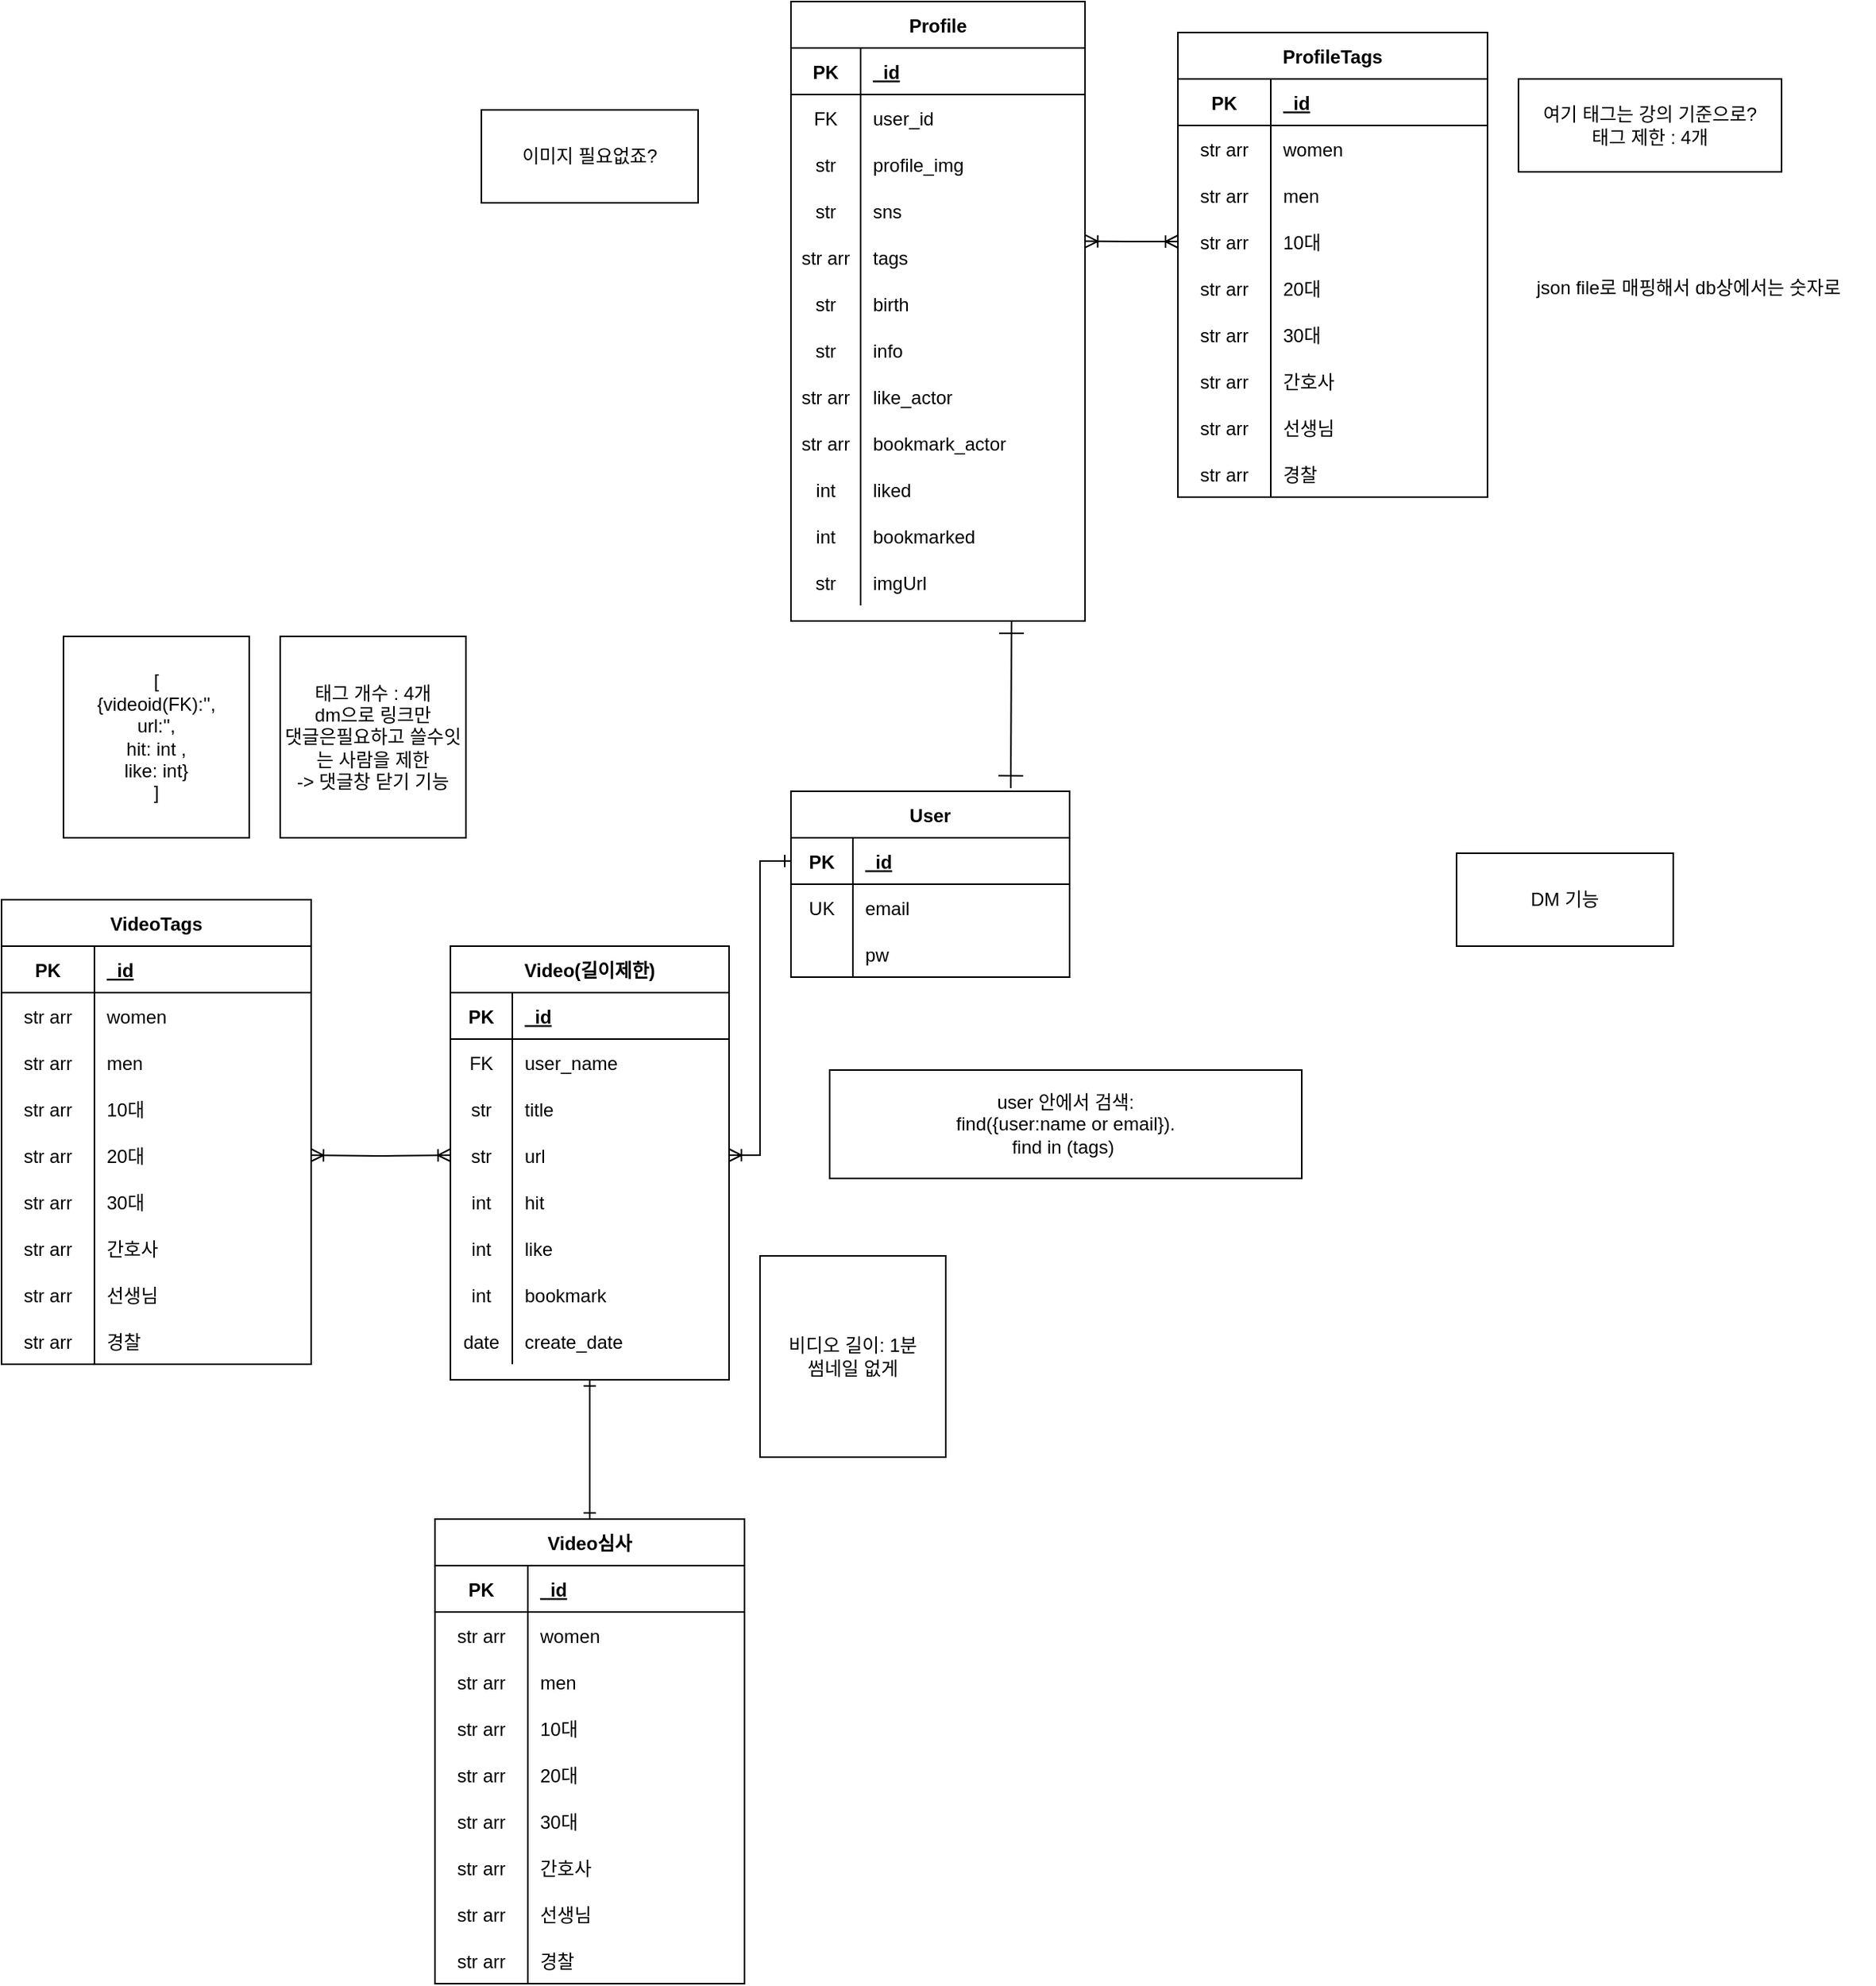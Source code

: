 <mxfile version="20.2.0" type="github">
  <diagram id="dkiNthlMaqfUQM1gwQfn" name="Page-1">
    <mxGraphModel dx="1955" dy="1315" grid="1" gridSize="10" guides="1" tooltips="1" connect="1" arrows="1" fold="1" page="0" pageScale="1" pageWidth="850" pageHeight="1100" math="0" shadow="0">
      <root>
        <mxCell id="0" />
        <mxCell id="1" parent="0" />
        <mxCell id="FGt0lHxh2fxRir9ZSNWb-1" value="User" style="shape=table;startSize=30;container=1;collapsible=1;childLayout=tableLayout;fixedRows=1;rowLines=0;fontStyle=1;align=center;resizeLast=1;hachureGap=4;" parent="1" vertex="1">
          <mxGeometry x="240" y="280" width="180" height="120" as="geometry" />
        </mxCell>
        <mxCell id="FGt0lHxh2fxRir9ZSNWb-2" value="" style="shape=tableRow;horizontal=0;startSize=0;swimlaneHead=0;swimlaneBody=0;fillColor=none;collapsible=0;dropTarget=0;points=[[0,0.5],[1,0.5]];portConstraint=eastwest;top=0;left=0;right=0;bottom=1;hachureGap=4;" parent="FGt0lHxh2fxRir9ZSNWb-1" vertex="1">
          <mxGeometry y="30" width="180" height="30" as="geometry" />
        </mxCell>
        <mxCell id="FGt0lHxh2fxRir9ZSNWb-3" value="PK" style="shape=partialRectangle;connectable=0;fillColor=none;top=0;left=0;bottom=0;right=0;fontStyle=1;overflow=hidden;hachureGap=4;" parent="FGt0lHxh2fxRir9ZSNWb-2" vertex="1">
          <mxGeometry width="40" height="30" as="geometry">
            <mxRectangle width="40" height="30" as="alternateBounds" />
          </mxGeometry>
        </mxCell>
        <mxCell id="FGt0lHxh2fxRir9ZSNWb-4" value="_id" style="shape=partialRectangle;connectable=0;fillColor=none;top=0;left=0;bottom=0;right=0;align=left;spacingLeft=6;fontStyle=5;overflow=hidden;hachureGap=4;" parent="FGt0lHxh2fxRir9ZSNWb-2" vertex="1">
          <mxGeometry x="40" width="140" height="30" as="geometry">
            <mxRectangle width="140" height="30" as="alternateBounds" />
          </mxGeometry>
        </mxCell>
        <mxCell id="FGt0lHxh2fxRir9ZSNWb-5" value="" style="shape=tableRow;horizontal=0;startSize=0;swimlaneHead=0;swimlaneBody=0;fillColor=none;collapsible=0;dropTarget=0;points=[[0,0.5],[1,0.5]];portConstraint=eastwest;top=0;left=0;right=0;bottom=0;hachureGap=4;" parent="FGt0lHxh2fxRir9ZSNWb-1" vertex="1">
          <mxGeometry y="60" width="180" height="30" as="geometry" />
        </mxCell>
        <mxCell id="FGt0lHxh2fxRir9ZSNWb-6" value="UK" style="shape=partialRectangle;connectable=0;fillColor=none;top=0;left=0;bottom=0;right=0;editable=1;overflow=hidden;hachureGap=4;" parent="FGt0lHxh2fxRir9ZSNWb-5" vertex="1">
          <mxGeometry width="40" height="30" as="geometry">
            <mxRectangle width="40" height="30" as="alternateBounds" />
          </mxGeometry>
        </mxCell>
        <mxCell id="FGt0lHxh2fxRir9ZSNWb-7" value="email" style="shape=partialRectangle;connectable=0;fillColor=none;top=0;left=0;bottom=0;right=0;align=left;spacingLeft=6;overflow=hidden;hachureGap=4;" parent="FGt0lHxh2fxRir9ZSNWb-5" vertex="1">
          <mxGeometry x="40" width="140" height="30" as="geometry">
            <mxRectangle width="140" height="30" as="alternateBounds" />
          </mxGeometry>
        </mxCell>
        <mxCell id="FGt0lHxh2fxRir9ZSNWb-8" value="" style="shape=tableRow;horizontal=0;startSize=0;swimlaneHead=0;swimlaneBody=0;fillColor=none;collapsible=0;dropTarget=0;points=[[0,0.5],[1,0.5]];portConstraint=eastwest;top=0;left=0;right=0;bottom=0;hachureGap=4;" parent="FGt0lHxh2fxRir9ZSNWb-1" vertex="1">
          <mxGeometry y="90" width="180" height="30" as="geometry" />
        </mxCell>
        <mxCell id="FGt0lHxh2fxRir9ZSNWb-9" value="" style="shape=partialRectangle;connectable=0;fillColor=none;top=0;left=0;bottom=0;right=0;editable=1;overflow=hidden;hachureGap=4;" parent="FGt0lHxh2fxRir9ZSNWb-8" vertex="1">
          <mxGeometry width="40" height="30" as="geometry">
            <mxRectangle width="40" height="30" as="alternateBounds" />
          </mxGeometry>
        </mxCell>
        <mxCell id="FGt0lHxh2fxRir9ZSNWb-10" value="pw" style="shape=partialRectangle;connectable=0;fillColor=none;top=0;left=0;bottom=0;right=0;align=left;spacingLeft=6;overflow=hidden;hachureGap=4;" parent="FGt0lHxh2fxRir9ZSNWb-8" vertex="1">
          <mxGeometry x="40" width="140" height="30" as="geometry">
            <mxRectangle width="140" height="30" as="alternateBounds" />
          </mxGeometry>
        </mxCell>
        <mxCell id="FGt0lHxh2fxRir9ZSNWb-445" style="edgeStyle=none;curved=1;rounded=0;orthogonalLoop=1;jettySize=auto;html=1;exitX=0.75;exitY=1;exitDx=0;exitDy=0;entryX=0.789;entryY=-0.017;entryDx=0;entryDy=0;entryPerimeter=0;startArrow=ERone;startFill=0;endArrow=ERone;endFill=0;startSize=14;endSize=14;sourcePerimeterSpacing=8;targetPerimeterSpacing=8;" parent="1" source="FGt0lHxh2fxRir9ZSNWb-27" target="FGt0lHxh2fxRir9ZSNWb-1" edge="1">
          <mxGeometry relative="1" as="geometry" />
        </mxCell>
        <mxCell id="FGt0lHxh2fxRir9ZSNWb-27" value="Profile" style="shape=table;startSize=30;container=1;collapsible=1;childLayout=tableLayout;fixedRows=1;rowLines=0;fontStyle=1;align=center;resizeLast=1;hachureGap=4;" parent="1" vertex="1">
          <mxGeometry x="240" y="-230" width="190" height="400" as="geometry" />
        </mxCell>
        <mxCell id="FGt0lHxh2fxRir9ZSNWb-28" value="" style="shape=tableRow;horizontal=0;startSize=0;swimlaneHead=0;swimlaneBody=0;fillColor=none;collapsible=0;dropTarget=0;points=[[0,0.5],[1,0.5]];portConstraint=eastwest;top=0;left=0;right=0;bottom=1;hachureGap=4;" parent="FGt0lHxh2fxRir9ZSNWb-27" vertex="1">
          <mxGeometry y="30" width="190" height="30" as="geometry" />
        </mxCell>
        <mxCell id="FGt0lHxh2fxRir9ZSNWb-29" value="PK" style="shape=partialRectangle;connectable=0;fillColor=none;top=0;left=0;bottom=0;right=0;fontStyle=1;overflow=hidden;hachureGap=4;" parent="FGt0lHxh2fxRir9ZSNWb-28" vertex="1">
          <mxGeometry width="45" height="30" as="geometry">
            <mxRectangle width="45" height="30" as="alternateBounds" />
          </mxGeometry>
        </mxCell>
        <mxCell id="FGt0lHxh2fxRir9ZSNWb-30" value="_id" style="shape=partialRectangle;connectable=0;fillColor=none;top=0;left=0;bottom=0;right=0;align=left;spacingLeft=6;fontStyle=5;overflow=hidden;hachureGap=4;" parent="FGt0lHxh2fxRir9ZSNWb-28" vertex="1">
          <mxGeometry x="45" width="145" height="30" as="geometry">
            <mxRectangle width="145" height="30" as="alternateBounds" />
          </mxGeometry>
        </mxCell>
        <mxCell id="FGt0lHxh2fxRir9ZSNWb-31" value="" style="shape=tableRow;horizontal=0;startSize=0;swimlaneHead=0;swimlaneBody=0;fillColor=none;collapsible=0;dropTarget=0;points=[[0,0.5],[1,0.5]];portConstraint=eastwest;top=0;left=0;right=0;bottom=0;hachureGap=4;" parent="FGt0lHxh2fxRir9ZSNWb-27" vertex="1">
          <mxGeometry y="60" width="190" height="30" as="geometry" />
        </mxCell>
        <mxCell id="FGt0lHxh2fxRir9ZSNWb-32" value="FK" style="shape=partialRectangle;connectable=0;fillColor=none;top=0;left=0;bottom=0;right=0;editable=1;overflow=hidden;hachureGap=4;" parent="FGt0lHxh2fxRir9ZSNWb-31" vertex="1">
          <mxGeometry width="45" height="30" as="geometry">
            <mxRectangle width="45" height="30" as="alternateBounds" />
          </mxGeometry>
        </mxCell>
        <mxCell id="FGt0lHxh2fxRir9ZSNWb-33" value="user_id" style="shape=partialRectangle;connectable=0;fillColor=none;top=0;left=0;bottom=0;right=0;align=left;spacingLeft=6;overflow=hidden;hachureGap=4;" parent="FGt0lHxh2fxRir9ZSNWb-31" vertex="1">
          <mxGeometry x="45" width="145" height="30" as="geometry">
            <mxRectangle width="145" height="30" as="alternateBounds" />
          </mxGeometry>
        </mxCell>
        <mxCell id="FGt0lHxh2fxRir9ZSNWb-34" value="" style="shape=tableRow;horizontal=0;startSize=0;swimlaneHead=0;swimlaneBody=0;fillColor=none;collapsible=0;dropTarget=0;points=[[0,0.5],[1,0.5]];portConstraint=eastwest;top=0;left=0;right=0;bottom=0;hachureGap=4;" parent="FGt0lHxh2fxRir9ZSNWb-27" vertex="1">
          <mxGeometry y="90" width="190" height="30" as="geometry" />
        </mxCell>
        <mxCell id="FGt0lHxh2fxRir9ZSNWb-35" value="str" style="shape=partialRectangle;connectable=0;fillColor=none;top=0;left=0;bottom=0;right=0;editable=1;overflow=hidden;hachureGap=4;" parent="FGt0lHxh2fxRir9ZSNWb-34" vertex="1">
          <mxGeometry width="45" height="30" as="geometry">
            <mxRectangle width="45" height="30" as="alternateBounds" />
          </mxGeometry>
        </mxCell>
        <mxCell id="FGt0lHxh2fxRir9ZSNWb-36" value="profile_img" style="shape=partialRectangle;connectable=0;fillColor=none;top=0;left=0;bottom=0;right=0;align=left;spacingLeft=6;overflow=hidden;hachureGap=4;" parent="FGt0lHxh2fxRir9ZSNWb-34" vertex="1">
          <mxGeometry x="45" width="145" height="30" as="geometry">
            <mxRectangle width="145" height="30" as="alternateBounds" />
          </mxGeometry>
        </mxCell>
        <mxCell id="FGt0lHxh2fxRir9ZSNWb-59" value="" style="shape=tableRow;horizontal=0;startSize=0;swimlaneHead=0;swimlaneBody=0;fillColor=none;collapsible=0;dropTarget=0;points=[[0,0.5],[1,0.5]];portConstraint=eastwest;top=0;left=0;right=0;bottom=0;hachureGap=4;" parent="FGt0lHxh2fxRir9ZSNWb-27" vertex="1">
          <mxGeometry y="120" width="190" height="30" as="geometry" />
        </mxCell>
        <mxCell id="FGt0lHxh2fxRir9ZSNWb-60" value="str" style="shape=partialRectangle;connectable=0;fillColor=none;top=0;left=0;bottom=0;right=0;editable=1;overflow=hidden;hachureGap=4;" parent="FGt0lHxh2fxRir9ZSNWb-59" vertex="1">
          <mxGeometry width="45" height="30" as="geometry">
            <mxRectangle width="45" height="30" as="alternateBounds" />
          </mxGeometry>
        </mxCell>
        <mxCell id="FGt0lHxh2fxRir9ZSNWb-61" value="sns" style="shape=partialRectangle;connectable=0;fillColor=none;top=0;left=0;bottom=0;right=0;align=left;spacingLeft=6;overflow=hidden;hachureGap=4;" parent="FGt0lHxh2fxRir9ZSNWb-59" vertex="1">
          <mxGeometry x="45" width="145" height="30" as="geometry">
            <mxRectangle width="145" height="30" as="alternateBounds" />
          </mxGeometry>
        </mxCell>
        <mxCell id="FGt0lHxh2fxRir9ZSNWb-65" value="" style="shape=tableRow;horizontal=0;startSize=0;swimlaneHead=0;swimlaneBody=0;fillColor=none;collapsible=0;dropTarget=0;points=[[0,0.5],[1,0.5]];portConstraint=eastwest;top=0;left=0;right=0;bottom=0;hachureGap=4;" parent="FGt0lHxh2fxRir9ZSNWb-27" vertex="1">
          <mxGeometry y="150" width="190" height="30" as="geometry" />
        </mxCell>
        <mxCell id="FGt0lHxh2fxRir9ZSNWb-66" value="str arr" style="shape=partialRectangle;connectable=0;fillColor=none;top=0;left=0;bottom=0;right=0;editable=1;overflow=hidden;hachureGap=4;" parent="FGt0lHxh2fxRir9ZSNWb-65" vertex="1">
          <mxGeometry width="45" height="30" as="geometry">
            <mxRectangle width="45" height="30" as="alternateBounds" />
          </mxGeometry>
        </mxCell>
        <mxCell id="FGt0lHxh2fxRir9ZSNWb-67" value="tags" style="shape=partialRectangle;connectable=0;fillColor=none;top=0;left=0;bottom=0;right=0;align=left;spacingLeft=6;overflow=hidden;hachureGap=4;" parent="FGt0lHxh2fxRir9ZSNWb-65" vertex="1">
          <mxGeometry x="45" width="145" height="30" as="geometry">
            <mxRectangle width="145" height="30" as="alternateBounds" />
          </mxGeometry>
        </mxCell>
        <mxCell id="FGt0lHxh2fxRir9ZSNWb-71" value="" style="shape=tableRow;horizontal=0;startSize=0;swimlaneHead=0;swimlaneBody=0;fillColor=none;collapsible=0;dropTarget=0;points=[[0,0.5],[1,0.5]];portConstraint=eastwest;top=0;left=0;right=0;bottom=0;hachureGap=4;" parent="FGt0lHxh2fxRir9ZSNWb-27" vertex="1">
          <mxGeometry y="180" width="190" height="30" as="geometry" />
        </mxCell>
        <mxCell id="FGt0lHxh2fxRir9ZSNWb-72" value="str" style="shape=partialRectangle;connectable=0;fillColor=none;top=0;left=0;bottom=0;right=0;editable=1;overflow=hidden;hachureGap=4;" parent="FGt0lHxh2fxRir9ZSNWb-71" vertex="1">
          <mxGeometry width="45" height="30" as="geometry">
            <mxRectangle width="45" height="30" as="alternateBounds" />
          </mxGeometry>
        </mxCell>
        <mxCell id="FGt0lHxh2fxRir9ZSNWb-73" value="birth" style="shape=partialRectangle;connectable=0;fillColor=none;top=0;left=0;bottom=0;right=0;align=left;spacingLeft=6;overflow=hidden;hachureGap=4;" parent="FGt0lHxh2fxRir9ZSNWb-71" vertex="1">
          <mxGeometry x="45" width="145" height="30" as="geometry">
            <mxRectangle width="145" height="30" as="alternateBounds" />
          </mxGeometry>
        </mxCell>
        <mxCell id="FGt0lHxh2fxRir9ZSNWb-80" value="" style="shape=tableRow;horizontal=0;startSize=0;swimlaneHead=0;swimlaneBody=0;fillColor=none;collapsible=0;dropTarget=0;points=[[0,0.5],[1,0.5]];portConstraint=eastwest;top=0;left=0;right=0;bottom=0;hachureGap=4;" parent="FGt0lHxh2fxRir9ZSNWb-27" vertex="1">
          <mxGeometry y="210" width="190" height="30" as="geometry" />
        </mxCell>
        <mxCell id="FGt0lHxh2fxRir9ZSNWb-81" value="str" style="shape=partialRectangle;connectable=0;fillColor=none;top=0;left=0;bottom=0;right=0;editable=1;overflow=hidden;hachureGap=4;" parent="FGt0lHxh2fxRir9ZSNWb-80" vertex="1">
          <mxGeometry width="45" height="30" as="geometry">
            <mxRectangle width="45" height="30" as="alternateBounds" />
          </mxGeometry>
        </mxCell>
        <mxCell id="FGt0lHxh2fxRir9ZSNWb-82" value="info" style="shape=partialRectangle;connectable=0;fillColor=none;top=0;left=0;bottom=0;right=0;align=left;spacingLeft=6;overflow=hidden;hachureGap=4;" parent="FGt0lHxh2fxRir9ZSNWb-80" vertex="1">
          <mxGeometry x="45" width="145" height="30" as="geometry">
            <mxRectangle width="145" height="30" as="alternateBounds" />
          </mxGeometry>
        </mxCell>
        <mxCell id="FGt0lHxh2fxRir9ZSNWb-84" value="" style="shape=tableRow;horizontal=0;startSize=0;swimlaneHead=0;swimlaneBody=0;fillColor=none;collapsible=0;dropTarget=0;points=[[0,0.5],[1,0.5]];portConstraint=eastwest;top=0;left=0;right=0;bottom=0;hachureGap=4;" parent="FGt0lHxh2fxRir9ZSNWb-27" vertex="1">
          <mxGeometry y="240" width="190" height="30" as="geometry" />
        </mxCell>
        <mxCell id="FGt0lHxh2fxRir9ZSNWb-85" value="str arr" style="shape=partialRectangle;connectable=0;fillColor=none;top=0;left=0;bottom=0;right=0;editable=1;overflow=hidden;hachureGap=4;" parent="FGt0lHxh2fxRir9ZSNWb-84" vertex="1">
          <mxGeometry width="45" height="30" as="geometry">
            <mxRectangle width="45" height="30" as="alternateBounds" />
          </mxGeometry>
        </mxCell>
        <mxCell id="FGt0lHxh2fxRir9ZSNWb-86" value="like_actor" style="shape=partialRectangle;connectable=0;fillColor=none;top=0;left=0;bottom=0;right=0;align=left;spacingLeft=6;overflow=hidden;hachureGap=4;" parent="FGt0lHxh2fxRir9ZSNWb-84" vertex="1">
          <mxGeometry x="45" width="145" height="30" as="geometry">
            <mxRectangle width="145" height="30" as="alternateBounds" />
          </mxGeometry>
        </mxCell>
        <mxCell id="FGt0lHxh2fxRir9ZSNWb-301" value="" style="shape=tableRow;horizontal=0;startSize=0;swimlaneHead=0;swimlaneBody=0;fillColor=none;collapsible=0;dropTarget=0;points=[[0,0.5],[1,0.5]];portConstraint=eastwest;top=0;left=0;right=0;bottom=0;hachureGap=4;" parent="FGt0lHxh2fxRir9ZSNWb-27" vertex="1">
          <mxGeometry y="270" width="190" height="30" as="geometry" />
        </mxCell>
        <mxCell id="FGt0lHxh2fxRir9ZSNWb-302" value="str arr" style="shape=partialRectangle;connectable=0;fillColor=none;top=0;left=0;bottom=0;right=0;editable=1;overflow=hidden;hachureGap=4;" parent="FGt0lHxh2fxRir9ZSNWb-301" vertex="1">
          <mxGeometry width="45" height="30" as="geometry">
            <mxRectangle width="45" height="30" as="alternateBounds" />
          </mxGeometry>
        </mxCell>
        <mxCell id="FGt0lHxh2fxRir9ZSNWb-303" value="bookmark_actor" style="shape=partialRectangle;connectable=0;fillColor=none;top=0;left=0;bottom=0;right=0;align=left;spacingLeft=6;overflow=hidden;hachureGap=4;" parent="FGt0lHxh2fxRir9ZSNWb-301" vertex="1">
          <mxGeometry x="45" width="145" height="30" as="geometry">
            <mxRectangle width="145" height="30" as="alternateBounds" />
          </mxGeometry>
        </mxCell>
        <mxCell id="FGt0lHxh2fxRir9ZSNWb-307" value="" style="shape=tableRow;horizontal=0;startSize=0;swimlaneHead=0;swimlaneBody=0;fillColor=none;collapsible=0;dropTarget=0;points=[[0,0.5],[1,0.5]];portConstraint=eastwest;top=0;left=0;right=0;bottom=0;hachureGap=4;" parent="FGt0lHxh2fxRir9ZSNWb-27" vertex="1">
          <mxGeometry y="300" width="190" height="30" as="geometry" />
        </mxCell>
        <mxCell id="FGt0lHxh2fxRir9ZSNWb-308" value="int" style="shape=partialRectangle;connectable=0;fillColor=none;top=0;left=0;bottom=0;right=0;editable=1;overflow=hidden;hachureGap=4;" parent="FGt0lHxh2fxRir9ZSNWb-307" vertex="1">
          <mxGeometry width="45" height="30" as="geometry">
            <mxRectangle width="45" height="30" as="alternateBounds" />
          </mxGeometry>
        </mxCell>
        <mxCell id="FGt0lHxh2fxRir9ZSNWb-309" value="liked" style="shape=partialRectangle;connectable=0;fillColor=none;top=0;left=0;bottom=0;right=0;align=left;spacingLeft=6;overflow=hidden;hachureGap=4;" parent="FGt0lHxh2fxRir9ZSNWb-307" vertex="1">
          <mxGeometry x="45" width="145" height="30" as="geometry">
            <mxRectangle width="145" height="30" as="alternateBounds" />
          </mxGeometry>
        </mxCell>
        <mxCell id="FGt0lHxh2fxRir9ZSNWb-310" value="" style="shape=tableRow;horizontal=0;startSize=0;swimlaneHead=0;swimlaneBody=0;fillColor=none;collapsible=0;dropTarget=0;points=[[0,0.5],[1,0.5]];portConstraint=eastwest;top=0;left=0;right=0;bottom=0;hachureGap=4;" parent="FGt0lHxh2fxRir9ZSNWb-27" vertex="1">
          <mxGeometry y="330" width="190" height="30" as="geometry" />
        </mxCell>
        <mxCell id="FGt0lHxh2fxRir9ZSNWb-311" value="int" style="shape=partialRectangle;connectable=0;fillColor=none;top=0;left=0;bottom=0;right=0;editable=1;overflow=hidden;hachureGap=4;" parent="FGt0lHxh2fxRir9ZSNWb-310" vertex="1">
          <mxGeometry width="45" height="30" as="geometry">
            <mxRectangle width="45" height="30" as="alternateBounds" />
          </mxGeometry>
        </mxCell>
        <mxCell id="FGt0lHxh2fxRir9ZSNWb-312" value="bookmarked" style="shape=partialRectangle;connectable=0;fillColor=none;top=0;left=0;bottom=0;right=0;align=left;spacingLeft=6;overflow=hidden;hachureGap=4;" parent="FGt0lHxh2fxRir9ZSNWb-310" vertex="1">
          <mxGeometry x="45" width="145" height="30" as="geometry">
            <mxRectangle width="145" height="30" as="alternateBounds" />
          </mxGeometry>
        </mxCell>
        <mxCell id="y6LKaik8RJvIbtLo2dXU-1" value="" style="shape=tableRow;horizontal=0;startSize=0;swimlaneHead=0;swimlaneBody=0;fillColor=none;collapsible=0;dropTarget=0;points=[[0,0.5],[1,0.5]];portConstraint=eastwest;top=0;left=0;right=0;bottom=0;hachureGap=4;" parent="FGt0lHxh2fxRir9ZSNWb-27" vertex="1">
          <mxGeometry y="360" width="190" height="30" as="geometry" />
        </mxCell>
        <mxCell id="y6LKaik8RJvIbtLo2dXU-2" value="str" style="shape=partialRectangle;connectable=0;fillColor=none;top=0;left=0;bottom=0;right=0;editable=1;overflow=hidden;hachureGap=4;" parent="y6LKaik8RJvIbtLo2dXU-1" vertex="1">
          <mxGeometry width="45" height="30" as="geometry">
            <mxRectangle width="45" height="30" as="alternateBounds" />
          </mxGeometry>
        </mxCell>
        <mxCell id="y6LKaik8RJvIbtLo2dXU-3" value="imgUrl" style="shape=partialRectangle;connectable=0;fillColor=none;top=0;left=0;bottom=0;right=0;align=left;spacingLeft=6;overflow=hidden;hachureGap=4;" parent="y6LKaik8RJvIbtLo2dXU-1" vertex="1">
          <mxGeometry x="45" width="145" height="30" as="geometry">
            <mxRectangle width="145" height="30" as="alternateBounds" />
          </mxGeometry>
        </mxCell>
        <mxCell id="y6LKaik8RJvIbtLo2dXU-34" style="edgeStyle=orthogonalEdgeStyle;rounded=0;orthogonalLoop=1;jettySize=auto;html=1;exitX=0.5;exitY=1;exitDx=0;exitDy=0;startArrow=ERone;startFill=0;endArrow=ERone;endFill=0;" parent="1" source="FGt0lHxh2fxRir9ZSNWb-132" target="y6LKaik8RJvIbtLo2dXU-6" edge="1">
          <mxGeometry relative="1" as="geometry" />
        </mxCell>
        <mxCell id="FGt0lHxh2fxRir9ZSNWb-132" value="Video(길이제한)" style="shape=table;startSize=30;container=1;collapsible=1;childLayout=tableLayout;fixedRows=1;rowLines=0;fontStyle=1;align=center;resizeLast=1;hachureGap=4;" parent="1" vertex="1">
          <mxGeometry x="20" y="380" width="180" height="280" as="geometry" />
        </mxCell>
        <mxCell id="FGt0lHxh2fxRir9ZSNWb-133" value="" style="shape=tableRow;horizontal=0;startSize=0;swimlaneHead=0;swimlaneBody=0;fillColor=none;collapsible=0;dropTarget=0;points=[[0,0.5],[1,0.5]];portConstraint=eastwest;top=0;left=0;right=0;bottom=1;hachureGap=4;" parent="FGt0lHxh2fxRir9ZSNWb-132" vertex="1">
          <mxGeometry y="30" width="180" height="30" as="geometry" />
        </mxCell>
        <mxCell id="FGt0lHxh2fxRir9ZSNWb-134" value="PK" style="shape=partialRectangle;connectable=0;fillColor=none;top=0;left=0;bottom=0;right=0;fontStyle=1;overflow=hidden;hachureGap=4;" parent="FGt0lHxh2fxRir9ZSNWb-133" vertex="1">
          <mxGeometry width="40" height="30" as="geometry">
            <mxRectangle width="40" height="30" as="alternateBounds" />
          </mxGeometry>
        </mxCell>
        <mxCell id="FGt0lHxh2fxRir9ZSNWb-135" value="_id" style="shape=partialRectangle;connectable=0;fillColor=none;top=0;left=0;bottom=0;right=0;align=left;spacingLeft=6;fontStyle=5;overflow=hidden;hachureGap=4;" parent="FGt0lHxh2fxRir9ZSNWb-133" vertex="1">
          <mxGeometry x="40" width="140" height="30" as="geometry">
            <mxRectangle width="140" height="30" as="alternateBounds" />
          </mxGeometry>
        </mxCell>
        <mxCell id="FGt0lHxh2fxRir9ZSNWb-136" value="" style="shape=tableRow;horizontal=0;startSize=0;swimlaneHead=0;swimlaneBody=0;fillColor=none;collapsible=0;dropTarget=0;points=[[0,0.5],[1,0.5]];portConstraint=eastwest;top=0;left=0;right=0;bottom=0;hachureGap=4;" parent="FGt0lHxh2fxRir9ZSNWb-132" vertex="1">
          <mxGeometry y="60" width="180" height="30" as="geometry" />
        </mxCell>
        <mxCell id="FGt0lHxh2fxRir9ZSNWb-137" value="FK" style="shape=partialRectangle;connectable=0;fillColor=none;top=0;left=0;bottom=0;right=0;editable=1;overflow=hidden;hachureGap=4;" parent="FGt0lHxh2fxRir9ZSNWb-136" vertex="1">
          <mxGeometry width="40" height="30" as="geometry">
            <mxRectangle width="40" height="30" as="alternateBounds" />
          </mxGeometry>
        </mxCell>
        <mxCell id="FGt0lHxh2fxRir9ZSNWb-138" value="user_name" style="shape=partialRectangle;connectable=0;fillColor=none;top=0;left=0;bottom=0;right=0;align=left;spacingLeft=6;overflow=hidden;hachureGap=4;" parent="FGt0lHxh2fxRir9ZSNWb-136" vertex="1">
          <mxGeometry x="40" width="140" height="30" as="geometry">
            <mxRectangle width="140" height="30" as="alternateBounds" />
          </mxGeometry>
        </mxCell>
        <mxCell id="FGt0lHxh2fxRir9ZSNWb-139" value="" style="shape=tableRow;horizontal=0;startSize=0;swimlaneHead=0;swimlaneBody=0;fillColor=none;collapsible=0;dropTarget=0;points=[[0,0.5],[1,0.5]];portConstraint=eastwest;top=0;left=0;right=0;bottom=0;hachureGap=4;" parent="FGt0lHxh2fxRir9ZSNWb-132" vertex="1">
          <mxGeometry y="90" width="180" height="30" as="geometry" />
        </mxCell>
        <mxCell id="FGt0lHxh2fxRir9ZSNWb-140" value="str" style="shape=partialRectangle;connectable=0;fillColor=none;top=0;left=0;bottom=0;right=0;editable=1;overflow=hidden;hachureGap=4;" parent="FGt0lHxh2fxRir9ZSNWb-139" vertex="1">
          <mxGeometry width="40" height="30" as="geometry">
            <mxRectangle width="40" height="30" as="alternateBounds" />
          </mxGeometry>
        </mxCell>
        <mxCell id="FGt0lHxh2fxRir9ZSNWb-141" value="title" style="shape=partialRectangle;connectable=0;fillColor=none;top=0;left=0;bottom=0;right=0;align=left;spacingLeft=6;overflow=hidden;hachureGap=4;" parent="FGt0lHxh2fxRir9ZSNWb-139" vertex="1">
          <mxGeometry x="40" width="140" height="30" as="geometry">
            <mxRectangle width="140" height="30" as="alternateBounds" />
          </mxGeometry>
        </mxCell>
        <mxCell id="FGt0lHxh2fxRir9ZSNWb-142" value="" style="shape=tableRow;horizontal=0;startSize=0;swimlaneHead=0;swimlaneBody=0;fillColor=none;collapsible=0;dropTarget=0;points=[[0,0.5],[1,0.5]];portConstraint=eastwest;top=0;left=0;right=0;bottom=0;hachureGap=4;" parent="FGt0lHxh2fxRir9ZSNWb-132" vertex="1">
          <mxGeometry y="120" width="180" height="30" as="geometry" />
        </mxCell>
        <mxCell id="FGt0lHxh2fxRir9ZSNWb-143" value="str" style="shape=partialRectangle;connectable=0;fillColor=none;top=0;left=0;bottom=0;right=0;editable=1;overflow=hidden;hachureGap=4;" parent="FGt0lHxh2fxRir9ZSNWb-142" vertex="1">
          <mxGeometry width="40" height="30" as="geometry">
            <mxRectangle width="40" height="30" as="alternateBounds" />
          </mxGeometry>
        </mxCell>
        <mxCell id="FGt0lHxh2fxRir9ZSNWb-144" value="url" style="shape=partialRectangle;connectable=0;fillColor=none;top=0;left=0;bottom=0;right=0;align=left;spacingLeft=6;overflow=hidden;hachureGap=4;" parent="FGt0lHxh2fxRir9ZSNWb-142" vertex="1">
          <mxGeometry x="40" width="140" height="30" as="geometry">
            <mxRectangle width="140" height="30" as="alternateBounds" />
          </mxGeometry>
        </mxCell>
        <mxCell id="XoAOpLD4tpguOgFPBc0_-39" value="" style="shape=tableRow;horizontal=0;startSize=0;swimlaneHead=0;swimlaneBody=0;fillColor=none;collapsible=0;dropTarget=0;points=[[0,0.5],[1,0.5]];portConstraint=eastwest;top=0;left=0;right=0;bottom=0;hachureGap=4;" parent="FGt0lHxh2fxRir9ZSNWb-132" vertex="1">
          <mxGeometry y="150" width="180" height="30" as="geometry" />
        </mxCell>
        <mxCell id="XoAOpLD4tpguOgFPBc0_-40" value="int" style="shape=partialRectangle;connectable=0;fillColor=none;top=0;left=0;bottom=0;right=0;editable=1;overflow=hidden;hachureGap=4;" parent="XoAOpLD4tpguOgFPBc0_-39" vertex="1">
          <mxGeometry width="40" height="30" as="geometry">
            <mxRectangle width="40" height="30" as="alternateBounds" />
          </mxGeometry>
        </mxCell>
        <mxCell id="XoAOpLD4tpguOgFPBc0_-41" value="hit" style="shape=partialRectangle;connectable=0;fillColor=none;top=0;left=0;bottom=0;right=0;align=left;spacingLeft=6;overflow=hidden;hachureGap=4;" parent="XoAOpLD4tpguOgFPBc0_-39" vertex="1">
          <mxGeometry x="40" width="140" height="30" as="geometry">
            <mxRectangle width="140" height="30" as="alternateBounds" />
          </mxGeometry>
        </mxCell>
        <mxCell id="XoAOpLD4tpguOgFPBc0_-42" value="" style="shape=tableRow;horizontal=0;startSize=0;swimlaneHead=0;swimlaneBody=0;fillColor=none;collapsible=0;dropTarget=0;points=[[0,0.5],[1,0.5]];portConstraint=eastwest;top=0;left=0;right=0;bottom=0;hachureGap=4;" parent="FGt0lHxh2fxRir9ZSNWb-132" vertex="1">
          <mxGeometry y="180" width="180" height="30" as="geometry" />
        </mxCell>
        <mxCell id="XoAOpLD4tpguOgFPBc0_-43" value="int" style="shape=partialRectangle;connectable=0;fillColor=none;top=0;left=0;bottom=0;right=0;editable=1;overflow=hidden;hachureGap=4;" parent="XoAOpLD4tpguOgFPBc0_-42" vertex="1">
          <mxGeometry width="40" height="30" as="geometry">
            <mxRectangle width="40" height="30" as="alternateBounds" />
          </mxGeometry>
        </mxCell>
        <mxCell id="XoAOpLD4tpguOgFPBc0_-44" value="like" style="shape=partialRectangle;connectable=0;fillColor=none;top=0;left=0;bottom=0;right=0;align=left;spacingLeft=6;overflow=hidden;hachureGap=4;" parent="XoAOpLD4tpguOgFPBc0_-42" vertex="1">
          <mxGeometry x="40" width="140" height="30" as="geometry">
            <mxRectangle width="140" height="30" as="alternateBounds" />
          </mxGeometry>
        </mxCell>
        <mxCell id="XoAOpLD4tpguOgFPBc0_-45" value="" style="shape=tableRow;horizontal=0;startSize=0;swimlaneHead=0;swimlaneBody=0;fillColor=none;collapsible=0;dropTarget=0;points=[[0,0.5],[1,0.5]];portConstraint=eastwest;top=0;left=0;right=0;bottom=0;hachureGap=4;" parent="FGt0lHxh2fxRir9ZSNWb-132" vertex="1">
          <mxGeometry y="210" width="180" height="30" as="geometry" />
        </mxCell>
        <mxCell id="XoAOpLD4tpguOgFPBc0_-46" value="int" style="shape=partialRectangle;connectable=0;fillColor=none;top=0;left=0;bottom=0;right=0;editable=1;overflow=hidden;hachureGap=4;" parent="XoAOpLD4tpguOgFPBc0_-45" vertex="1">
          <mxGeometry width="40" height="30" as="geometry">
            <mxRectangle width="40" height="30" as="alternateBounds" />
          </mxGeometry>
        </mxCell>
        <mxCell id="XoAOpLD4tpguOgFPBc0_-47" value="bookmark" style="shape=partialRectangle;connectable=0;fillColor=none;top=0;left=0;bottom=0;right=0;align=left;spacingLeft=6;overflow=hidden;hachureGap=4;" parent="XoAOpLD4tpguOgFPBc0_-45" vertex="1">
          <mxGeometry x="40" width="140" height="30" as="geometry">
            <mxRectangle width="140" height="30" as="alternateBounds" />
          </mxGeometry>
        </mxCell>
        <mxCell id="wILmW50bLRlRW8NVaTIa-1" value="" style="shape=tableRow;horizontal=0;startSize=0;swimlaneHead=0;swimlaneBody=0;fillColor=none;collapsible=0;dropTarget=0;points=[[0,0.5],[1,0.5]];portConstraint=eastwest;top=0;left=0;right=0;bottom=0;hachureGap=4;" vertex="1" parent="FGt0lHxh2fxRir9ZSNWb-132">
          <mxGeometry y="240" width="180" height="30" as="geometry" />
        </mxCell>
        <mxCell id="wILmW50bLRlRW8NVaTIa-2" value="date" style="shape=partialRectangle;connectable=0;fillColor=none;top=0;left=0;bottom=0;right=0;editable=1;overflow=hidden;hachureGap=4;" vertex="1" parent="wILmW50bLRlRW8NVaTIa-1">
          <mxGeometry width="40" height="30" as="geometry">
            <mxRectangle width="40" height="30" as="alternateBounds" />
          </mxGeometry>
        </mxCell>
        <mxCell id="wILmW50bLRlRW8NVaTIa-3" value="create_date" style="shape=partialRectangle;connectable=0;fillColor=none;top=0;left=0;bottom=0;right=0;align=left;spacingLeft=6;overflow=hidden;hachureGap=4;" vertex="1" parent="wILmW50bLRlRW8NVaTIa-1">
          <mxGeometry x="40" width="140" height="30" as="geometry">
            <mxRectangle width="140" height="30" as="alternateBounds" />
          </mxGeometry>
        </mxCell>
        <mxCell id="omnUUiahv54f6pb0s7cF-2" style="edgeStyle=orthogonalEdgeStyle;rounded=0;orthogonalLoop=1;jettySize=auto;html=1;exitX=0;exitY=0.5;exitDx=0;exitDy=0;startArrow=ERone;startFill=0;endArrow=ERoneToMany;endFill=0;" parent="1" source="FGt0lHxh2fxRir9ZSNWb-2" target="FGt0lHxh2fxRir9ZSNWb-142" edge="1">
          <mxGeometry relative="1" as="geometry" />
        </mxCell>
        <mxCell id="DL8FWSEuazP8kCz-o6B3-47" value="ProfileTags" style="shape=table;startSize=30;container=1;collapsible=1;childLayout=tableLayout;fixedRows=1;rowLines=0;fontStyle=1;align=center;resizeLast=1;hachureGap=4;" parent="1" vertex="1">
          <mxGeometry x="490" y="-210" width="200" height="300" as="geometry" />
        </mxCell>
        <mxCell id="DL8FWSEuazP8kCz-o6B3-48" value="" style="shape=tableRow;horizontal=0;startSize=0;swimlaneHead=0;swimlaneBody=0;fillColor=none;collapsible=0;dropTarget=0;points=[[0,0.5],[1,0.5]];portConstraint=eastwest;top=0;left=0;right=0;bottom=1;hachureGap=4;" parent="DL8FWSEuazP8kCz-o6B3-47" vertex="1">
          <mxGeometry y="30" width="200" height="30" as="geometry" />
        </mxCell>
        <mxCell id="DL8FWSEuazP8kCz-o6B3-49" value="PK" style="shape=partialRectangle;connectable=0;fillColor=none;top=0;left=0;bottom=0;right=0;fontStyle=1;overflow=hidden;hachureGap=4;" parent="DL8FWSEuazP8kCz-o6B3-48" vertex="1">
          <mxGeometry width="60" height="30" as="geometry">
            <mxRectangle width="60" height="30" as="alternateBounds" />
          </mxGeometry>
        </mxCell>
        <mxCell id="DL8FWSEuazP8kCz-o6B3-50" value="_id" style="shape=partialRectangle;connectable=0;fillColor=none;top=0;left=0;bottom=0;right=0;align=left;spacingLeft=6;fontStyle=5;overflow=hidden;hachureGap=4;" parent="DL8FWSEuazP8kCz-o6B3-48" vertex="1">
          <mxGeometry x="60" width="140" height="30" as="geometry">
            <mxRectangle width="140" height="30" as="alternateBounds" />
          </mxGeometry>
        </mxCell>
        <mxCell id="DL8FWSEuazP8kCz-o6B3-51" value="" style="shape=tableRow;horizontal=0;startSize=0;swimlaneHead=0;swimlaneBody=0;fillColor=none;collapsible=0;dropTarget=0;points=[[0,0.5],[1,0.5]];portConstraint=eastwest;top=0;left=0;right=0;bottom=0;hachureGap=4;" parent="DL8FWSEuazP8kCz-o6B3-47" vertex="1">
          <mxGeometry y="60" width="200" height="30" as="geometry" />
        </mxCell>
        <mxCell id="DL8FWSEuazP8kCz-o6B3-52" value="str arr" style="shape=partialRectangle;connectable=0;fillColor=none;top=0;left=0;bottom=0;right=0;editable=1;overflow=hidden;hachureGap=4;" parent="DL8FWSEuazP8kCz-o6B3-51" vertex="1">
          <mxGeometry width="60" height="30" as="geometry">
            <mxRectangle width="60" height="30" as="alternateBounds" />
          </mxGeometry>
        </mxCell>
        <mxCell id="DL8FWSEuazP8kCz-o6B3-53" value="women" style="shape=partialRectangle;connectable=0;fillColor=none;top=0;left=0;bottom=0;right=0;align=left;spacingLeft=6;overflow=hidden;hachureGap=4;" parent="DL8FWSEuazP8kCz-o6B3-51" vertex="1">
          <mxGeometry x="60" width="140" height="30" as="geometry">
            <mxRectangle width="140" height="30" as="alternateBounds" />
          </mxGeometry>
        </mxCell>
        <mxCell id="DL8FWSEuazP8kCz-o6B3-54" value="" style="shape=tableRow;horizontal=0;startSize=0;swimlaneHead=0;swimlaneBody=0;fillColor=none;collapsible=0;dropTarget=0;points=[[0,0.5],[1,0.5]];portConstraint=eastwest;top=0;left=0;right=0;bottom=0;hachureGap=4;" parent="DL8FWSEuazP8kCz-o6B3-47" vertex="1">
          <mxGeometry y="90" width="200" height="30" as="geometry" />
        </mxCell>
        <mxCell id="DL8FWSEuazP8kCz-o6B3-55" value="str arr" style="shape=partialRectangle;connectable=0;fillColor=none;top=0;left=0;bottom=0;right=0;editable=1;overflow=hidden;hachureGap=4;" parent="DL8FWSEuazP8kCz-o6B3-54" vertex="1">
          <mxGeometry width="60" height="30" as="geometry">
            <mxRectangle width="60" height="30" as="alternateBounds" />
          </mxGeometry>
        </mxCell>
        <mxCell id="DL8FWSEuazP8kCz-o6B3-56" value="men" style="shape=partialRectangle;connectable=0;fillColor=none;top=0;left=0;bottom=0;right=0;align=left;spacingLeft=6;overflow=hidden;hachureGap=4;" parent="DL8FWSEuazP8kCz-o6B3-54" vertex="1">
          <mxGeometry x="60" width="140" height="30" as="geometry">
            <mxRectangle width="140" height="30" as="alternateBounds" />
          </mxGeometry>
        </mxCell>
        <mxCell id="DL8FWSEuazP8kCz-o6B3-57" value="" style="shape=tableRow;horizontal=0;startSize=0;swimlaneHead=0;swimlaneBody=0;fillColor=none;collapsible=0;dropTarget=0;points=[[0,0.5],[1,0.5]];portConstraint=eastwest;top=0;left=0;right=0;bottom=0;hachureGap=4;" parent="DL8FWSEuazP8kCz-o6B3-47" vertex="1">
          <mxGeometry y="120" width="200" height="30" as="geometry" />
        </mxCell>
        <mxCell id="DL8FWSEuazP8kCz-o6B3-58" value="str arr" style="shape=partialRectangle;connectable=0;fillColor=none;top=0;left=0;bottom=0;right=0;editable=1;overflow=hidden;hachureGap=4;" parent="DL8FWSEuazP8kCz-o6B3-57" vertex="1">
          <mxGeometry width="60" height="30" as="geometry">
            <mxRectangle width="60" height="30" as="alternateBounds" />
          </mxGeometry>
        </mxCell>
        <mxCell id="DL8FWSEuazP8kCz-o6B3-59" value="10대" style="shape=partialRectangle;connectable=0;fillColor=none;top=0;left=0;bottom=0;right=0;align=left;spacingLeft=6;overflow=hidden;hachureGap=4;" parent="DL8FWSEuazP8kCz-o6B3-57" vertex="1">
          <mxGeometry x="60" width="140" height="30" as="geometry">
            <mxRectangle width="140" height="30" as="alternateBounds" />
          </mxGeometry>
        </mxCell>
        <mxCell id="DL8FWSEuazP8kCz-o6B3-60" value="" style="shape=tableRow;horizontal=0;startSize=0;swimlaneHead=0;swimlaneBody=0;fillColor=none;collapsible=0;dropTarget=0;points=[[0,0.5],[1,0.5]];portConstraint=eastwest;top=0;left=0;right=0;bottom=0;hachureGap=4;" parent="DL8FWSEuazP8kCz-o6B3-47" vertex="1">
          <mxGeometry y="150" width="200" height="30" as="geometry" />
        </mxCell>
        <mxCell id="DL8FWSEuazP8kCz-o6B3-61" value="str arr" style="shape=partialRectangle;connectable=0;fillColor=none;top=0;left=0;bottom=0;right=0;editable=1;overflow=hidden;hachureGap=4;" parent="DL8FWSEuazP8kCz-o6B3-60" vertex="1">
          <mxGeometry width="60" height="30" as="geometry">
            <mxRectangle width="60" height="30" as="alternateBounds" />
          </mxGeometry>
        </mxCell>
        <mxCell id="DL8FWSEuazP8kCz-o6B3-62" value="20대" style="shape=partialRectangle;connectable=0;fillColor=none;top=0;left=0;bottom=0;right=0;align=left;spacingLeft=6;overflow=hidden;hachureGap=4;" parent="DL8FWSEuazP8kCz-o6B3-60" vertex="1">
          <mxGeometry x="60" width="140" height="30" as="geometry">
            <mxRectangle width="140" height="30" as="alternateBounds" />
          </mxGeometry>
        </mxCell>
        <mxCell id="DL8FWSEuazP8kCz-o6B3-63" value="" style="shape=tableRow;horizontal=0;startSize=0;swimlaneHead=0;swimlaneBody=0;fillColor=none;collapsible=0;dropTarget=0;points=[[0,0.5],[1,0.5]];portConstraint=eastwest;top=0;left=0;right=0;bottom=0;hachureGap=4;" parent="DL8FWSEuazP8kCz-o6B3-47" vertex="1">
          <mxGeometry y="180" width="200" height="30" as="geometry" />
        </mxCell>
        <mxCell id="DL8FWSEuazP8kCz-o6B3-64" value="str arr" style="shape=partialRectangle;connectable=0;fillColor=none;top=0;left=0;bottom=0;right=0;editable=1;overflow=hidden;hachureGap=4;" parent="DL8FWSEuazP8kCz-o6B3-63" vertex="1">
          <mxGeometry width="60" height="30" as="geometry">
            <mxRectangle width="60" height="30" as="alternateBounds" />
          </mxGeometry>
        </mxCell>
        <mxCell id="DL8FWSEuazP8kCz-o6B3-65" value="30대" style="shape=partialRectangle;connectable=0;fillColor=none;top=0;left=0;bottom=0;right=0;align=left;spacingLeft=6;overflow=hidden;hachureGap=4;" parent="DL8FWSEuazP8kCz-o6B3-63" vertex="1">
          <mxGeometry x="60" width="140" height="30" as="geometry">
            <mxRectangle width="140" height="30" as="alternateBounds" />
          </mxGeometry>
        </mxCell>
        <mxCell id="DL8FWSEuazP8kCz-o6B3-66" value="" style="shape=tableRow;horizontal=0;startSize=0;swimlaneHead=0;swimlaneBody=0;fillColor=none;collapsible=0;dropTarget=0;points=[[0,0.5],[1,0.5]];portConstraint=eastwest;top=0;left=0;right=0;bottom=0;hachureGap=4;" parent="DL8FWSEuazP8kCz-o6B3-47" vertex="1">
          <mxGeometry y="210" width="200" height="30" as="geometry" />
        </mxCell>
        <mxCell id="DL8FWSEuazP8kCz-o6B3-67" value="str arr" style="shape=partialRectangle;connectable=0;fillColor=none;top=0;left=0;bottom=0;right=0;editable=1;overflow=hidden;hachureGap=4;" parent="DL8FWSEuazP8kCz-o6B3-66" vertex="1">
          <mxGeometry width="60" height="30" as="geometry">
            <mxRectangle width="60" height="30" as="alternateBounds" />
          </mxGeometry>
        </mxCell>
        <mxCell id="DL8FWSEuazP8kCz-o6B3-68" value="간호사" style="shape=partialRectangle;connectable=0;fillColor=none;top=0;left=0;bottom=0;right=0;align=left;spacingLeft=6;overflow=hidden;hachureGap=4;" parent="DL8FWSEuazP8kCz-o6B3-66" vertex="1">
          <mxGeometry x="60" width="140" height="30" as="geometry">
            <mxRectangle width="140" height="30" as="alternateBounds" />
          </mxGeometry>
        </mxCell>
        <mxCell id="DL8FWSEuazP8kCz-o6B3-69" value="" style="shape=tableRow;horizontal=0;startSize=0;swimlaneHead=0;swimlaneBody=0;fillColor=none;collapsible=0;dropTarget=0;points=[[0,0.5],[1,0.5]];portConstraint=eastwest;top=0;left=0;right=0;bottom=0;hachureGap=4;" parent="DL8FWSEuazP8kCz-o6B3-47" vertex="1">
          <mxGeometry y="240" width="200" height="30" as="geometry" />
        </mxCell>
        <mxCell id="DL8FWSEuazP8kCz-o6B3-70" value="str arr" style="shape=partialRectangle;connectable=0;fillColor=none;top=0;left=0;bottom=0;right=0;editable=1;overflow=hidden;hachureGap=4;" parent="DL8FWSEuazP8kCz-o6B3-69" vertex="1">
          <mxGeometry width="60" height="30" as="geometry">
            <mxRectangle width="60" height="30" as="alternateBounds" />
          </mxGeometry>
        </mxCell>
        <mxCell id="DL8FWSEuazP8kCz-o6B3-71" value="선생님" style="shape=partialRectangle;connectable=0;fillColor=none;top=0;left=0;bottom=0;right=0;align=left;spacingLeft=6;overflow=hidden;hachureGap=4;" parent="DL8FWSEuazP8kCz-o6B3-69" vertex="1">
          <mxGeometry x="60" width="140" height="30" as="geometry">
            <mxRectangle width="140" height="30" as="alternateBounds" />
          </mxGeometry>
        </mxCell>
        <mxCell id="DL8FWSEuazP8kCz-o6B3-72" value="" style="shape=tableRow;horizontal=0;startSize=0;swimlaneHead=0;swimlaneBody=0;fillColor=none;collapsible=0;dropTarget=0;points=[[0,0.5],[1,0.5]];portConstraint=eastwest;top=0;left=0;right=0;bottom=0;hachureGap=4;" parent="DL8FWSEuazP8kCz-o6B3-47" vertex="1">
          <mxGeometry y="270" width="200" height="30" as="geometry" />
        </mxCell>
        <mxCell id="DL8FWSEuazP8kCz-o6B3-73" value="str arr" style="shape=partialRectangle;connectable=0;fillColor=none;top=0;left=0;bottom=0;right=0;editable=1;overflow=hidden;hachureGap=4;" parent="DL8FWSEuazP8kCz-o6B3-72" vertex="1">
          <mxGeometry width="60" height="30" as="geometry">
            <mxRectangle width="60" height="30" as="alternateBounds" />
          </mxGeometry>
        </mxCell>
        <mxCell id="DL8FWSEuazP8kCz-o6B3-74" value="경찰" style="shape=partialRectangle;connectable=0;fillColor=none;top=0;left=0;bottom=0;right=0;align=left;spacingLeft=6;overflow=hidden;hachureGap=4;" parent="DL8FWSEuazP8kCz-o6B3-72" vertex="1">
          <mxGeometry x="60" width="140" height="30" as="geometry">
            <mxRectangle width="140" height="30" as="alternateBounds" />
          </mxGeometry>
        </mxCell>
        <mxCell id="DL8FWSEuazP8kCz-o6B3-87" style="edgeStyle=orthogonalEdgeStyle;rounded=0;orthogonalLoop=1;jettySize=auto;html=1;exitX=0;exitY=0.5;exitDx=0;exitDy=0;entryX=1.001;entryY=0.159;entryDx=0;entryDy=0;entryPerimeter=0;startArrow=ERoneToMany;startFill=0;endArrow=ERoneToMany;endFill=0;" parent="1" source="DL8FWSEuazP8kCz-o6B3-57" target="FGt0lHxh2fxRir9ZSNWb-65" edge="1">
          <mxGeometry relative="1" as="geometry" />
        </mxCell>
        <mxCell id="DL8FWSEuazP8kCz-o6B3-90" value="json file로 매핑해서 db상에서는 숫자로" style="text;html=1;strokeColor=none;fillColor=none;align=center;verticalAlign=middle;whiteSpace=wrap;rounded=0;" parent="1" vertex="1">
          <mxGeometry x="700" y="-60" width="240" height="30" as="geometry" />
        </mxCell>
        <mxCell id="XoAOpLD4tpguOgFPBc0_-1" value="[&lt;br&gt;{videoid(FK):&#39;&#39;,&lt;br&gt;url:&#39;&#39;,&lt;br&gt;hit: int ,&lt;br&gt;like: int}&lt;br&gt;]" style="rounded=0;whiteSpace=wrap;html=1;" parent="1" vertex="1">
          <mxGeometry x="-230" y="180" width="120" height="130" as="geometry" />
        </mxCell>
        <mxCell id="XoAOpLD4tpguOgFPBc0_-2" value="이미지 필요없죠?" style="rounded=0;whiteSpace=wrap;html=1;" parent="1" vertex="1">
          <mxGeometry x="40" y="-160" width="140" height="60" as="geometry" />
        </mxCell>
        <mxCell id="XoAOpLD4tpguOgFPBc0_-3" value="VideoTags" style="shape=table;startSize=30;container=1;collapsible=1;childLayout=tableLayout;fixedRows=1;rowLines=0;fontStyle=1;align=center;resizeLast=1;hachureGap=4;" parent="1" vertex="1">
          <mxGeometry x="-270" y="350" width="200" height="300" as="geometry" />
        </mxCell>
        <mxCell id="XoAOpLD4tpguOgFPBc0_-4" value="" style="shape=tableRow;horizontal=0;startSize=0;swimlaneHead=0;swimlaneBody=0;fillColor=none;collapsible=0;dropTarget=0;points=[[0,0.5],[1,0.5]];portConstraint=eastwest;top=0;left=0;right=0;bottom=1;hachureGap=4;" parent="XoAOpLD4tpguOgFPBc0_-3" vertex="1">
          <mxGeometry y="30" width="200" height="30" as="geometry" />
        </mxCell>
        <mxCell id="XoAOpLD4tpguOgFPBc0_-5" value="PK" style="shape=partialRectangle;connectable=0;fillColor=none;top=0;left=0;bottom=0;right=0;fontStyle=1;overflow=hidden;hachureGap=4;" parent="XoAOpLD4tpguOgFPBc0_-4" vertex="1">
          <mxGeometry width="60" height="30" as="geometry">
            <mxRectangle width="60" height="30" as="alternateBounds" />
          </mxGeometry>
        </mxCell>
        <mxCell id="XoAOpLD4tpguOgFPBc0_-6" value="_id" style="shape=partialRectangle;connectable=0;fillColor=none;top=0;left=0;bottom=0;right=0;align=left;spacingLeft=6;fontStyle=5;overflow=hidden;hachureGap=4;" parent="XoAOpLD4tpguOgFPBc0_-4" vertex="1">
          <mxGeometry x="60" width="140" height="30" as="geometry">
            <mxRectangle width="140" height="30" as="alternateBounds" />
          </mxGeometry>
        </mxCell>
        <mxCell id="XoAOpLD4tpguOgFPBc0_-7" value="" style="shape=tableRow;horizontal=0;startSize=0;swimlaneHead=0;swimlaneBody=0;fillColor=none;collapsible=0;dropTarget=0;points=[[0,0.5],[1,0.5]];portConstraint=eastwest;top=0;left=0;right=0;bottom=0;hachureGap=4;" parent="XoAOpLD4tpguOgFPBc0_-3" vertex="1">
          <mxGeometry y="60" width="200" height="30" as="geometry" />
        </mxCell>
        <mxCell id="XoAOpLD4tpguOgFPBc0_-8" value="str arr" style="shape=partialRectangle;connectable=0;fillColor=none;top=0;left=0;bottom=0;right=0;editable=1;overflow=hidden;hachureGap=4;" parent="XoAOpLD4tpguOgFPBc0_-7" vertex="1">
          <mxGeometry width="60" height="30" as="geometry">
            <mxRectangle width="60" height="30" as="alternateBounds" />
          </mxGeometry>
        </mxCell>
        <mxCell id="XoAOpLD4tpguOgFPBc0_-9" value="women" style="shape=partialRectangle;connectable=0;fillColor=none;top=0;left=0;bottom=0;right=0;align=left;spacingLeft=6;overflow=hidden;hachureGap=4;" parent="XoAOpLD4tpguOgFPBc0_-7" vertex="1">
          <mxGeometry x="60" width="140" height="30" as="geometry">
            <mxRectangle width="140" height="30" as="alternateBounds" />
          </mxGeometry>
        </mxCell>
        <mxCell id="XoAOpLD4tpguOgFPBc0_-10" value="" style="shape=tableRow;horizontal=0;startSize=0;swimlaneHead=0;swimlaneBody=0;fillColor=none;collapsible=0;dropTarget=0;points=[[0,0.5],[1,0.5]];portConstraint=eastwest;top=0;left=0;right=0;bottom=0;hachureGap=4;" parent="XoAOpLD4tpguOgFPBc0_-3" vertex="1">
          <mxGeometry y="90" width="200" height="30" as="geometry" />
        </mxCell>
        <mxCell id="XoAOpLD4tpguOgFPBc0_-11" value="str arr" style="shape=partialRectangle;connectable=0;fillColor=none;top=0;left=0;bottom=0;right=0;editable=1;overflow=hidden;hachureGap=4;" parent="XoAOpLD4tpguOgFPBc0_-10" vertex="1">
          <mxGeometry width="60" height="30" as="geometry">
            <mxRectangle width="60" height="30" as="alternateBounds" />
          </mxGeometry>
        </mxCell>
        <mxCell id="XoAOpLD4tpguOgFPBc0_-12" value="men" style="shape=partialRectangle;connectable=0;fillColor=none;top=0;left=0;bottom=0;right=0;align=left;spacingLeft=6;overflow=hidden;hachureGap=4;" parent="XoAOpLD4tpguOgFPBc0_-10" vertex="1">
          <mxGeometry x="60" width="140" height="30" as="geometry">
            <mxRectangle width="140" height="30" as="alternateBounds" />
          </mxGeometry>
        </mxCell>
        <mxCell id="XoAOpLD4tpguOgFPBc0_-13" value="" style="shape=tableRow;horizontal=0;startSize=0;swimlaneHead=0;swimlaneBody=0;fillColor=none;collapsible=0;dropTarget=0;points=[[0,0.5],[1,0.5]];portConstraint=eastwest;top=0;left=0;right=0;bottom=0;hachureGap=4;" parent="XoAOpLD4tpguOgFPBc0_-3" vertex="1">
          <mxGeometry y="120" width="200" height="30" as="geometry" />
        </mxCell>
        <mxCell id="XoAOpLD4tpguOgFPBc0_-14" value="str arr" style="shape=partialRectangle;connectable=0;fillColor=none;top=0;left=0;bottom=0;right=0;editable=1;overflow=hidden;hachureGap=4;" parent="XoAOpLD4tpguOgFPBc0_-13" vertex="1">
          <mxGeometry width="60" height="30" as="geometry">
            <mxRectangle width="60" height="30" as="alternateBounds" />
          </mxGeometry>
        </mxCell>
        <mxCell id="XoAOpLD4tpguOgFPBc0_-15" value="10대" style="shape=partialRectangle;connectable=0;fillColor=none;top=0;left=0;bottom=0;right=0;align=left;spacingLeft=6;overflow=hidden;hachureGap=4;" parent="XoAOpLD4tpguOgFPBc0_-13" vertex="1">
          <mxGeometry x="60" width="140" height="30" as="geometry">
            <mxRectangle width="140" height="30" as="alternateBounds" />
          </mxGeometry>
        </mxCell>
        <mxCell id="XoAOpLD4tpguOgFPBc0_-16" value="" style="shape=tableRow;horizontal=0;startSize=0;swimlaneHead=0;swimlaneBody=0;fillColor=none;collapsible=0;dropTarget=0;points=[[0,0.5],[1,0.5]];portConstraint=eastwest;top=0;left=0;right=0;bottom=0;hachureGap=4;" parent="XoAOpLD4tpguOgFPBc0_-3" vertex="1">
          <mxGeometry y="150" width="200" height="30" as="geometry" />
        </mxCell>
        <mxCell id="XoAOpLD4tpguOgFPBc0_-17" value="str arr" style="shape=partialRectangle;connectable=0;fillColor=none;top=0;left=0;bottom=0;right=0;editable=1;overflow=hidden;hachureGap=4;" parent="XoAOpLD4tpguOgFPBc0_-16" vertex="1">
          <mxGeometry width="60" height="30" as="geometry">
            <mxRectangle width="60" height="30" as="alternateBounds" />
          </mxGeometry>
        </mxCell>
        <mxCell id="XoAOpLD4tpguOgFPBc0_-18" value="20대" style="shape=partialRectangle;connectable=0;fillColor=none;top=0;left=0;bottom=0;right=0;align=left;spacingLeft=6;overflow=hidden;hachureGap=4;" parent="XoAOpLD4tpguOgFPBc0_-16" vertex="1">
          <mxGeometry x="60" width="140" height="30" as="geometry">
            <mxRectangle width="140" height="30" as="alternateBounds" />
          </mxGeometry>
        </mxCell>
        <mxCell id="XoAOpLD4tpguOgFPBc0_-19" value="" style="shape=tableRow;horizontal=0;startSize=0;swimlaneHead=0;swimlaneBody=0;fillColor=none;collapsible=0;dropTarget=0;points=[[0,0.5],[1,0.5]];portConstraint=eastwest;top=0;left=0;right=0;bottom=0;hachureGap=4;" parent="XoAOpLD4tpguOgFPBc0_-3" vertex="1">
          <mxGeometry y="180" width="200" height="30" as="geometry" />
        </mxCell>
        <mxCell id="XoAOpLD4tpguOgFPBc0_-20" value="str arr" style="shape=partialRectangle;connectable=0;fillColor=none;top=0;left=0;bottom=0;right=0;editable=1;overflow=hidden;hachureGap=4;" parent="XoAOpLD4tpguOgFPBc0_-19" vertex="1">
          <mxGeometry width="60" height="30" as="geometry">
            <mxRectangle width="60" height="30" as="alternateBounds" />
          </mxGeometry>
        </mxCell>
        <mxCell id="XoAOpLD4tpguOgFPBc0_-21" value="30대" style="shape=partialRectangle;connectable=0;fillColor=none;top=0;left=0;bottom=0;right=0;align=left;spacingLeft=6;overflow=hidden;hachureGap=4;" parent="XoAOpLD4tpguOgFPBc0_-19" vertex="1">
          <mxGeometry x="60" width="140" height="30" as="geometry">
            <mxRectangle width="140" height="30" as="alternateBounds" />
          </mxGeometry>
        </mxCell>
        <mxCell id="XoAOpLD4tpguOgFPBc0_-22" value="" style="shape=tableRow;horizontal=0;startSize=0;swimlaneHead=0;swimlaneBody=0;fillColor=none;collapsible=0;dropTarget=0;points=[[0,0.5],[1,0.5]];portConstraint=eastwest;top=0;left=0;right=0;bottom=0;hachureGap=4;" parent="XoAOpLD4tpguOgFPBc0_-3" vertex="1">
          <mxGeometry y="210" width="200" height="30" as="geometry" />
        </mxCell>
        <mxCell id="XoAOpLD4tpguOgFPBc0_-23" value="str arr" style="shape=partialRectangle;connectable=0;fillColor=none;top=0;left=0;bottom=0;right=0;editable=1;overflow=hidden;hachureGap=4;" parent="XoAOpLD4tpguOgFPBc0_-22" vertex="1">
          <mxGeometry width="60" height="30" as="geometry">
            <mxRectangle width="60" height="30" as="alternateBounds" />
          </mxGeometry>
        </mxCell>
        <mxCell id="XoAOpLD4tpguOgFPBc0_-24" value="간호사" style="shape=partialRectangle;connectable=0;fillColor=none;top=0;left=0;bottom=0;right=0;align=left;spacingLeft=6;overflow=hidden;hachureGap=4;" parent="XoAOpLD4tpguOgFPBc0_-22" vertex="1">
          <mxGeometry x="60" width="140" height="30" as="geometry">
            <mxRectangle width="140" height="30" as="alternateBounds" />
          </mxGeometry>
        </mxCell>
        <mxCell id="XoAOpLD4tpguOgFPBc0_-25" value="" style="shape=tableRow;horizontal=0;startSize=0;swimlaneHead=0;swimlaneBody=0;fillColor=none;collapsible=0;dropTarget=0;points=[[0,0.5],[1,0.5]];portConstraint=eastwest;top=0;left=0;right=0;bottom=0;hachureGap=4;" parent="XoAOpLD4tpguOgFPBc0_-3" vertex="1">
          <mxGeometry y="240" width="200" height="30" as="geometry" />
        </mxCell>
        <mxCell id="XoAOpLD4tpguOgFPBc0_-26" value="str arr" style="shape=partialRectangle;connectable=0;fillColor=none;top=0;left=0;bottom=0;right=0;editable=1;overflow=hidden;hachureGap=4;" parent="XoAOpLD4tpguOgFPBc0_-25" vertex="1">
          <mxGeometry width="60" height="30" as="geometry">
            <mxRectangle width="60" height="30" as="alternateBounds" />
          </mxGeometry>
        </mxCell>
        <mxCell id="XoAOpLD4tpguOgFPBc0_-27" value="선생님" style="shape=partialRectangle;connectable=0;fillColor=none;top=0;left=0;bottom=0;right=0;align=left;spacingLeft=6;overflow=hidden;hachureGap=4;" parent="XoAOpLD4tpguOgFPBc0_-25" vertex="1">
          <mxGeometry x="60" width="140" height="30" as="geometry">
            <mxRectangle width="140" height="30" as="alternateBounds" />
          </mxGeometry>
        </mxCell>
        <mxCell id="XoAOpLD4tpguOgFPBc0_-28" value="" style="shape=tableRow;horizontal=0;startSize=0;swimlaneHead=0;swimlaneBody=0;fillColor=none;collapsible=0;dropTarget=0;points=[[0,0.5],[1,0.5]];portConstraint=eastwest;top=0;left=0;right=0;bottom=0;hachureGap=4;" parent="XoAOpLD4tpguOgFPBc0_-3" vertex="1">
          <mxGeometry y="270" width="200" height="30" as="geometry" />
        </mxCell>
        <mxCell id="XoAOpLD4tpguOgFPBc0_-29" value="str arr" style="shape=partialRectangle;connectable=0;fillColor=none;top=0;left=0;bottom=0;right=0;editable=1;overflow=hidden;hachureGap=4;" parent="XoAOpLD4tpguOgFPBc0_-28" vertex="1">
          <mxGeometry width="60" height="30" as="geometry">
            <mxRectangle width="60" height="30" as="alternateBounds" />
          </mxGeometry>
        </mxCell>
        <mxCell id="XoAOpLD4tpguOgFPBc0_-30" value="경찰" style="shape=partialRectangle;connectable=0;fillColor=none;top=0;left=0;bottom=0;right=0;align=left;spacingLeft=6;overflow=hidden;hachureGap=4;" parent="XoAOpLD4tpguOgFPBc0_-28" vertex="1">
          <mxGeometry x="60" width="140" height="30" as="geometry">
            <mxRectangle width="140" height="30" as="alternateBounds" />
          </mxGeometry>
        </mxCell>
        <mxCell id="XoAOpLD4tpguOgFPBc0_-31" style="edgeStyle=orthogonalEdgeStyle;rounded=0;orthogonalLoop=1;jettySize=auto;html=1;exitX=0;exitY=0.5;exitDx=0;exitDy=0;entryX=1;entryY=0.5;entryDx=0;entryDy=0;startArrow=ERoneToMany;startFill=0;endArrow=ERoneToMany;endFill=0;" parent="1" target="XoAOpLD4tpguOgFPBc0_-16" edge="1">
          <mxGeometry relative="1" as="geometry">
            <mxPoint x="20" y="515" as="sourcePoint" />
          </mxGeometry>
        </mxCell>
        <mxCell id="XoAOpLD4tpguOgFPBc0_-32" value="DM 기능" style="rounded=0;whiteSpace=wrap;html=1;" parent="1" vertex="1">
          <mxGeometry x="670" y="320" width="140" height="60" as="geometry" />
        </mxCell>
        <mxCell id="XoAOpLD4tpguOgFPBc0_-35" value="user 안에서 검색:&lt;br&gt;find({user:name or email}).&lt;br&gt;find in (tags)&amp;nbsp;" style="rounded=0;whiteSpace=wrap;html=1;" parent="1" vertex="1">
          <mxGeometry x="265" y="460" width="305" height="70" as="geometry" />
        </mxCell>
        <mxCell id="XoAOpLD4tpguOgFPBc0_-48" value="여기 태그는 강의 기준으로?&lt;br&gt;태그 제한 : 4개" style="rounded=0;whiteSpace=wrap;html=1;" parent="1" vertex="1">
          <mxGeometry x="710" y="-180" width="170" height="60" as="geometry" />
        </mxCell>
        <mxCell id="y6LKaik8RJvIbtLo2dXU-4" value="태그 개수 : 4개&lt;br&gt;dm으로 링크만&lt;br&gt;댓글은필요하고 쓸수잇는 사람을 제한&lt;br&gt;-&amp;gt; 댓글창 닫기 기능" style="rounded=0;whiteSpace=wrap;html=1;" parent="1" vertex="1">
          <mxGeometry x="-90" y="180" width="120" height="130" as="geometry" />
        </mxCell>
        <mxCell id="y6LKaik8RJvIbtLo2dXU-5" value="비디오 길이: 1분&lt;br&gt;썸네일 없게" style="rounded=0;whiteSpace=wrap;html=1;" parent="1" vertex="1">
          <mxGeometry x="220" y="580" width="120" height="130" as="geometry" />
        </mxCell>
        <mxCell id="y6LKaik8RJvIbtLo2dXU-6" value="Video심사" style="shape=table;startSize=30;container=1;collapsible=1;childLayout=tableLayout;fixedRows=1;rowLines=0;fontStyle=1;align=center;resizeLast=1;hachureGap=4;" parent="1" vertex="1">
          <mxGeometry x="10" y="750" width="200" height="300" as="geometry" />
        </mxCell>
        <mxCell id="y6LKaik8RJvIbtLo2dXU-7" value="" style="shape=tableRow;horizontal=0;startSize=0;swimlaneHead=0;swimlaneBody=0;fillColor=none;collapsible=0;dropTarget=0;points=[[0,0.5],[1,0.5]];portConstraint=eastwest;top=0;left=0;right=0;bottom=1;hachureGap=4;" parent="y6LKaik8RJvIbtLo2dXU-6" vertex="1">
          <mxGeometry y="30" width="200" height="30" as="geometry" />
        </mxCell>
        <mxCell id="y6LKaik8RJvIbtLo2dXU-8" value="PK" style="shape=partialRectangle;connectable=0;fillColor=none;top=0;left=0;bottom=0;right=0;fontStyle=1;overflow=hidden;hachureGap=4;" parent="y6LKaik8RJvIbtLo2dXU-7" vertex="1">
          <mxGeometry width="60" height="30" as="geometry">
            <mxRectangle width="60" height="30" as="alternateBounds" />
          </mxGeometry>
        </mxCell>
        <mxCell id="y6LKaik8RJvIbtLo2dXU-9" value="_id" style="shape=partialRectangle;connectable=0;fillColor=none;top=0;left=0;bottom=0;right=0;align=left;spacingLeft=6;fontStyle=5;overflow=hidden;hachureGap=4;" parent="y6LKaik8RJvIbtLo2dXU-7" vertex="1">
          <mxGeometry x="60" width="140" height="30" as="geometry">
            <mxRectangle width="140" height="30" as="alternateBounds" />
          </mxGeometry>
        </mxCell>
        <mxCell id="y6LKaik8RJvIbtLo2dXU-10" value="" style="shape=tableRow;horizontal=0;startSize=0;swimlaneHead=0;swimlaneBody=0;fillColor=none;collapsible=0;dropTarget=0;points=[[0,0.5],[1,0.5]];portConstraint=eastwest;top=0;left=0;right=0;bottom=0;hachureGap=4;" parent="y6LKaik8RJvIbtLo2dXU-6" vertex="1">
          <mxGeometry y="60" width="200" height="30" as="geometry" />
        </mxCell>
        <mxCell id="y6LKaik8RJvIbtLo2dXU-11" value="str arr" style="shape=partialRectangle;connectable=0;fillColor=none;top=0;left=0;bottom=0;right=0;editable=1;overflow=hidden;hachureGap=4;" parent="y6LKaik8RJvIbtLo2dXU-10" vertex="1">
          <mxGeometry width="60" height="30" as="geometry">
            <mxRectangle width="60" height="30" as="alternateBounds" />
          </mxGeometry>
        </mxCell>
        <mxCell id="y6LKaik8RJvIbtLo2dXU-12" value="women" style="shape=partialRectangle;connectable=0;fillColor=none;top=0;left=0;bottom=0;right=0;align=left;spacingLeft=6;overflow=hidden;hachureGap=4;" parent="y6LKaik8RJvIbtLo2dXU-10" vertex="1">
          <mxGeometry x="60" width="140" height="30" as="geometry">
            <mxRectangle width="140" height="30" as="alternateBounds" />
          </mxGeometry>
        </mxCell>
        <mxCell id="y6LKaik8RJvIbtLo2dXU-13" value="" style="shape=tableRow;horizontal=0;startSize=0;swimlaneHead=0;swimlaneBody=0;fillColor=none;collapsible=0;dropTarget=0;points=[[0,0.5],[1,0.5]];portConstraint=eastwest;top=0;left=0;right=0;bottom=0;hachureGap=4;" parent="y6LKaik8RJvIbtLo2dXU-6" vertex="1">
          <mxGeometry y="90" width="200" height="30" as="geometry" />
        </mxCell>
        <mxCell id="y6LKaik8RJvIbtLo2dXU-14" value="str arr" style="shape=partialRectangle;connectable=0;fillColor=none;top=0;left=0;bottom=0;right=0;editable=1;overflow=hidden;hachureGap=4;" parent="y6LKaik8RJvIbtLo2dXU-13" vertex="1">
          <mxGeometry width="60" height="30" as="geometry">
            <mxRectangle width="60" height="30" as="alternateBounds" />
          </mxGeometry>
        </mxCell>
        <mxCell id="y6LKaik8RJvIbtLo2dXU-15" value="men" style="shape=partialRectangle;connectable=0;fillColor=none;top=0;left=0;bottom=0;right=0;align=left;spacingLeft=6;overflow=hidden;hachureGap=4;" parent="y6LKaik8RJvIbtLo2dXU-13" vertex="1">
          <mxGeometry x="60" width="140" height="30" as="geometry">
            <mxRectangle width="140" height="30" as="alternateBounds" />
          </mxGeometry>
        </mxCell>
        <mxCell id="y6LKaik8RJvIbtLo2dXU-16" value="" style="shape=tableRow;horizontal=0;startSize=0;swimlaneHead=0;swimlaneBody=0;fillColor=none;collapsible=0;dropTarget=0;points=[[0,0.5],[1,0.5]];portConstraint=eastwest;top=0;left=0;right=0;bottom=0;hachureGap=4;" parent="y6LKaik8RJvIbtLo2dXU-6" vertex="1">
          <mxGeometry y="120" width="200" height="30" as="geometry" />
        </mxCell>
        <mxCell id="y6LKaik8RJvIbtLo2dXU-17" value="str arr" style="shape=partialRectangle;connectable=0;fillColor=none;top=0;left=0;bottom=0;right=0;editable=1;overflow=hidden;hachureGap=4;" parent="y6LKaik8RJvIbtLo2dXU-16" vertex="1">
          <mxGeometry width="60" height="30" as="geometry">
            <mxRectangle width="60" height="30" as="alternateBounds" />
          </mxGeometry>
        </mxCell>
        <mxCell id="y6LKaik8RJvIbtLo2dXU-18" value="10대" style="shape=partialRectangle;connectable=0;fillColor=none;top=0;left=0;bottom=0;right=0;align=left;spacingLeft=6;overflow=hidden;hachureGap=4;" parent="y6LKaik8RJvIbtLo2dXU-16" vertex="1">
          <mxGeometry x="60" width="140" height="30" as="geometry">
            <mxRectangle width="140" height="30" as="alternateBounds" />
          </mxGeometry>
        </mxCell>
        <mxCell id="y6LKaik8RJvIbtLo2dXU-19" value="" style="shape=tableRow;horizontal=0;startSize=0;swimlaneHead=0;swimlaneBody=0;fillColor=none;collapsible=0;dropTarget=0;points=[[0,0.5],[1,0.5]];portConstraint=eastwest;top=0;left=0;right=0;bottom=0;hachureGap=4;" parent="y6LKaik8RJvIbtLo2dXU-6" vertex="1">
          <mxGeometry y="150" width="200" height="30" as="geometry" />
        </mxCell>
        <mxCell id="y6LKaik8RJvIbtLo2dXU-20" value="str arr" style="shape=partialRectangle;connectable=0;fillColor=none;top=0;left=0;bottom=0;right=0;editable=1;overflow=hidden;hachureGap=4;" parent="y6LKaik8RJvIbtLo2dXU-19" vertex="1">
          <mxGeometry width="60" height="30" as="geometry">
            <mxRectangle width="60" height="30" as="alternateBounds" />
          </mxGeometry>
        </mxCell>
        <mxCell id="y6LKaik8RJvIbtLo2dXU-21" value="20대" style="shape=partialRectangle;connectable=0;fillColor=none;top=0;left=0;bottom=0;right=0;align=left;spacingLeft=6;overflow=hidden;hachureGap=4;" parent="y6LKaik8RJvIbtLo2dXU-19" vertex="1">
          <mxGeometry x="60" width="140" height="30" as="geometry">
            <mxRectangle width="140" height="30" as="alternateBounds" />
          </mxGeometry>
        </mxCell>
        <mxCell id="y6LKaik8RJvIbtLo2dXU-22" value="" style="shape=tableRow;horizontal=0;startSize=0;swimlaneHead=0;swimlaneBody=0;fillColor=none;collapsible=0;dropTarget=0;points=[[0,0.5],[1,0.5]];portConstraint=eastwest;top=0;left=0;right=0;bottom=0;hachureGap=4;" parent="y6LKaik8RJvIbtLo2dXU-6" vertex="1">
          <mxGeometry y="180" width="200" height="30" as="geometry" />
        </mxCell>
        <mxCell id="y6LKaik8RJvIbtLo2dXU-23" value="str arr" style="shape=partialRectangle;connectable=0;fillColor=none;top=0;left=0;bottom=0;right=0;editable=1;overflow=hidden;hachureGap=4;" parent="y6LKaik8RJvIbtLo2dXU-22" vertex="1">
          <mxGeometry width="60" height="30" as="geometry">
            <mxRectangle width="60" height="30" as="alternateBounds" />
          </mxGeometry>
        </mxCell>
        <mxCell id="y6LKaik8RJvIbtLo2dXU-24" value="30대" style="shape=partialRectangle;connectable=0;fillColor=none;top=0;left=0;bottom=0;right=0;align=left;spacingLeft=6;overflow=hidden;hachureGap=4;" parent="y6LKaik8RJvIbtLo2dXU-22" vertex="1">
          <mxGeometry x="60" width="140" height="30" as="geometry">
            <mxRectangle width="140" height="30" as="alternateBounds" />
          </mxGeometry>
        </mxCell>
        <mxCell id="y6LKaik8RJvIbtLo2dXU-25" value="" style="shape=tableRow;horizontal=0;startSize=0;swimlaneHead=0;swimlaneBody=0;fillColor=none;collapsible=0;dropTarget=0;points=[[0,0.5],[1,0.5]];portConstraint=eastwest;top=0;left=0;right=0;bottom=0;hachureGap=4;" parent="y6LKaik8RJvIbtLo2dXU-6" vertex="1">
          <mxGeometry y="210" width="200" height="30" as="geometry" />
        </mxCell>
        <mxCell id="y6LKaik8RJvIbtLo2dXU-26" value="str arr" style="shape=partialRectangle;connectable=0;fillColor=none;top=0;left=0;bottom=0;right=0;editable=1;overflow=hidden;hachureGap=4;" parent="y6LKaik8RJvIbtLo2dXU-25" vertex="1">
          <mxGeometry width="60" height="30" as="geometry">
            <mxRectangle width="60" height="30" as="alternateBounds" />
          </mxGeometry>
        </mxCell>
        <mxCell id="y6LKaik8RJvIbtLo2dXU-27" value="간호사" style="shape=partialRectangle;connectable=0;fillColor=none;top=0;left=0;bottom=0;right=0;align=left;spacingLeft=6;overflow=hidden;hachureGap=4;" parent="y6LKaik8RJvIbtLo2dXU-25" vertex="1">
          <mxGeometry x="60" width="140" height="30" as="geometry">
            <mxRectangle width="140" height="30" as="alternateBounds" />
          </mxGeometry>
        </mxCell>
        <mxCell id="y6LKaik8RJvIbtLo2dXU-28" value="" style="shape=tableRow;horizontal=0;startSize=0;swimlaneHead=0;swimlaneBody=0;fillColor=none;collapsible=0;dropTarget=0;points=[[0,0.5],[1,0.5]];portConstraint=eastwest;top=0;left=0;right=0;bottom=0;hachureGap=4;" parent="y6LKaik8RJvIbtLo2dXU-6" vertex="1">
          <mxGeometry y="240" width="200" height="30" as="geometry" />
        </mxCell>
        <mxCell id="y6LKaik8RJvIbtLo2dXU-29" value="str arr" style="shape=partialRectangle;connectable=0;fillColor=none;top=0;left=0;bottom=0;right=0;editable=1;overflow=hidden;hachureGap=4;" parent="y6LKaik8RJvIbtLo2dXU-28" vertex="1">
          <mxGeometry width="60" height="30" as="geometry">
            <mxRectangle width="60" height="30" as="alternateBounds" />
          </mxGeometry>
        </mxCell>
        <mxCell id="y6LKaik8RJvIbtLo2dXU-30" value="선생님" style="shape=partialRectangle;connectable=0;fillColor=none;top=0;left=0;bottom=0;right=0;align=left;spacingLeft=6;overflow=hidden;hachureGap=4;" parent="y6LKaik8RJvIbtLo2dXU-28" vertex="1">
          <mxGeometry x="60" width="140" height="30" as="geometry">
            <mxRectangle width="140" height="30" as="alternateBounds" />
          </mxGeometry>
        </mxCell>
        <mxCell id="y6LKaik8RJvIbtLo2dXU-31" value="" style="shape=tableRow;horizontal=0;startSize=0;swimlaneHead=0;swimlaneBody=0;fillColor=none;collapsible=0;dropTarget=0;points=[[0,0.5],[1,0.5]];portConstraint=eastwest;top=0;left=0;right=0;bottom=0;hachureGap=4;" parent="y6LKaik8RJvIbtLo2dXU-6" vertex="1">
          <mxGeometry y="270" width="200" height="30" as="geometry" />
        </mxCell>
        <mxCell id="y6LKaik8RJvIbtLo2dXU-32" value="str arr" style="shape=partialRectangle;connectable=0;fillColor=none;top=0;left=0;bottom=0;right=0;editable=1;overflow=hidden;hachureGap=4;" parent="y6LKaik8RJvIbtLo2dXU-31" vertex="1">
          <mxGeometry width="60" height="30" as="geometry">
            <mxRectangle width="60" height="30" as="alternateBounds" />
          </mxGeometry>
        </mxCell>
        <mxCell id="y6LKaik8RJvIbtLo2dXU-33" value="경찰" style="shape=partialRectangle;connectable=0;fillColor=none;top=0;left=0;bottom=0;right=0;align=left;spacingLeft=6;overflow=hidden;hachureGap=4;" parent="y6LKaik8RJvIbtLo2dXU-31" vertex="1">
          <mxGeometry x="60" width="140" height="30" as="geometry">
            <mxRectangle width="140" height="30" as="alternateBounds" />
          </mxGeometry>
        </mxCell>
      </root>
    </mxGraphModel>
  </diagram>
</mxfile>
